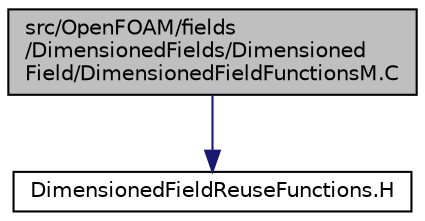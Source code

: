 digraph "src/OpenFOAM/fields/DimensionedFields/DimensionedField/DimensionedFieldFunctionsM.C"
{
  bgcolor="transparent";
  edge [fontname="Helvetica",fontsize="10",labelfontname="Helvetica",labelfontsize="10"];
  node [fontname="Helvetica",fontsize="10",shape=record];
  Node1 [label="src/OpenFOAM/fields\l/DimensionedFields/Dimensioned\lField/DimensionedFieldFunctionsM.C",height=0.2,width=0.4,color="black", fillcolor="grey75", style="filled", fontcolor="black"];
  Node1 -> Node2 [color="midnightblue",fontsize="10",style="solid",fontname="Helvetica"];
  Node2 [label="DimensionedFieldReuseFunctions.H",height=0.2,width=0.4,color="black",URL="$a08077.html"];
}
